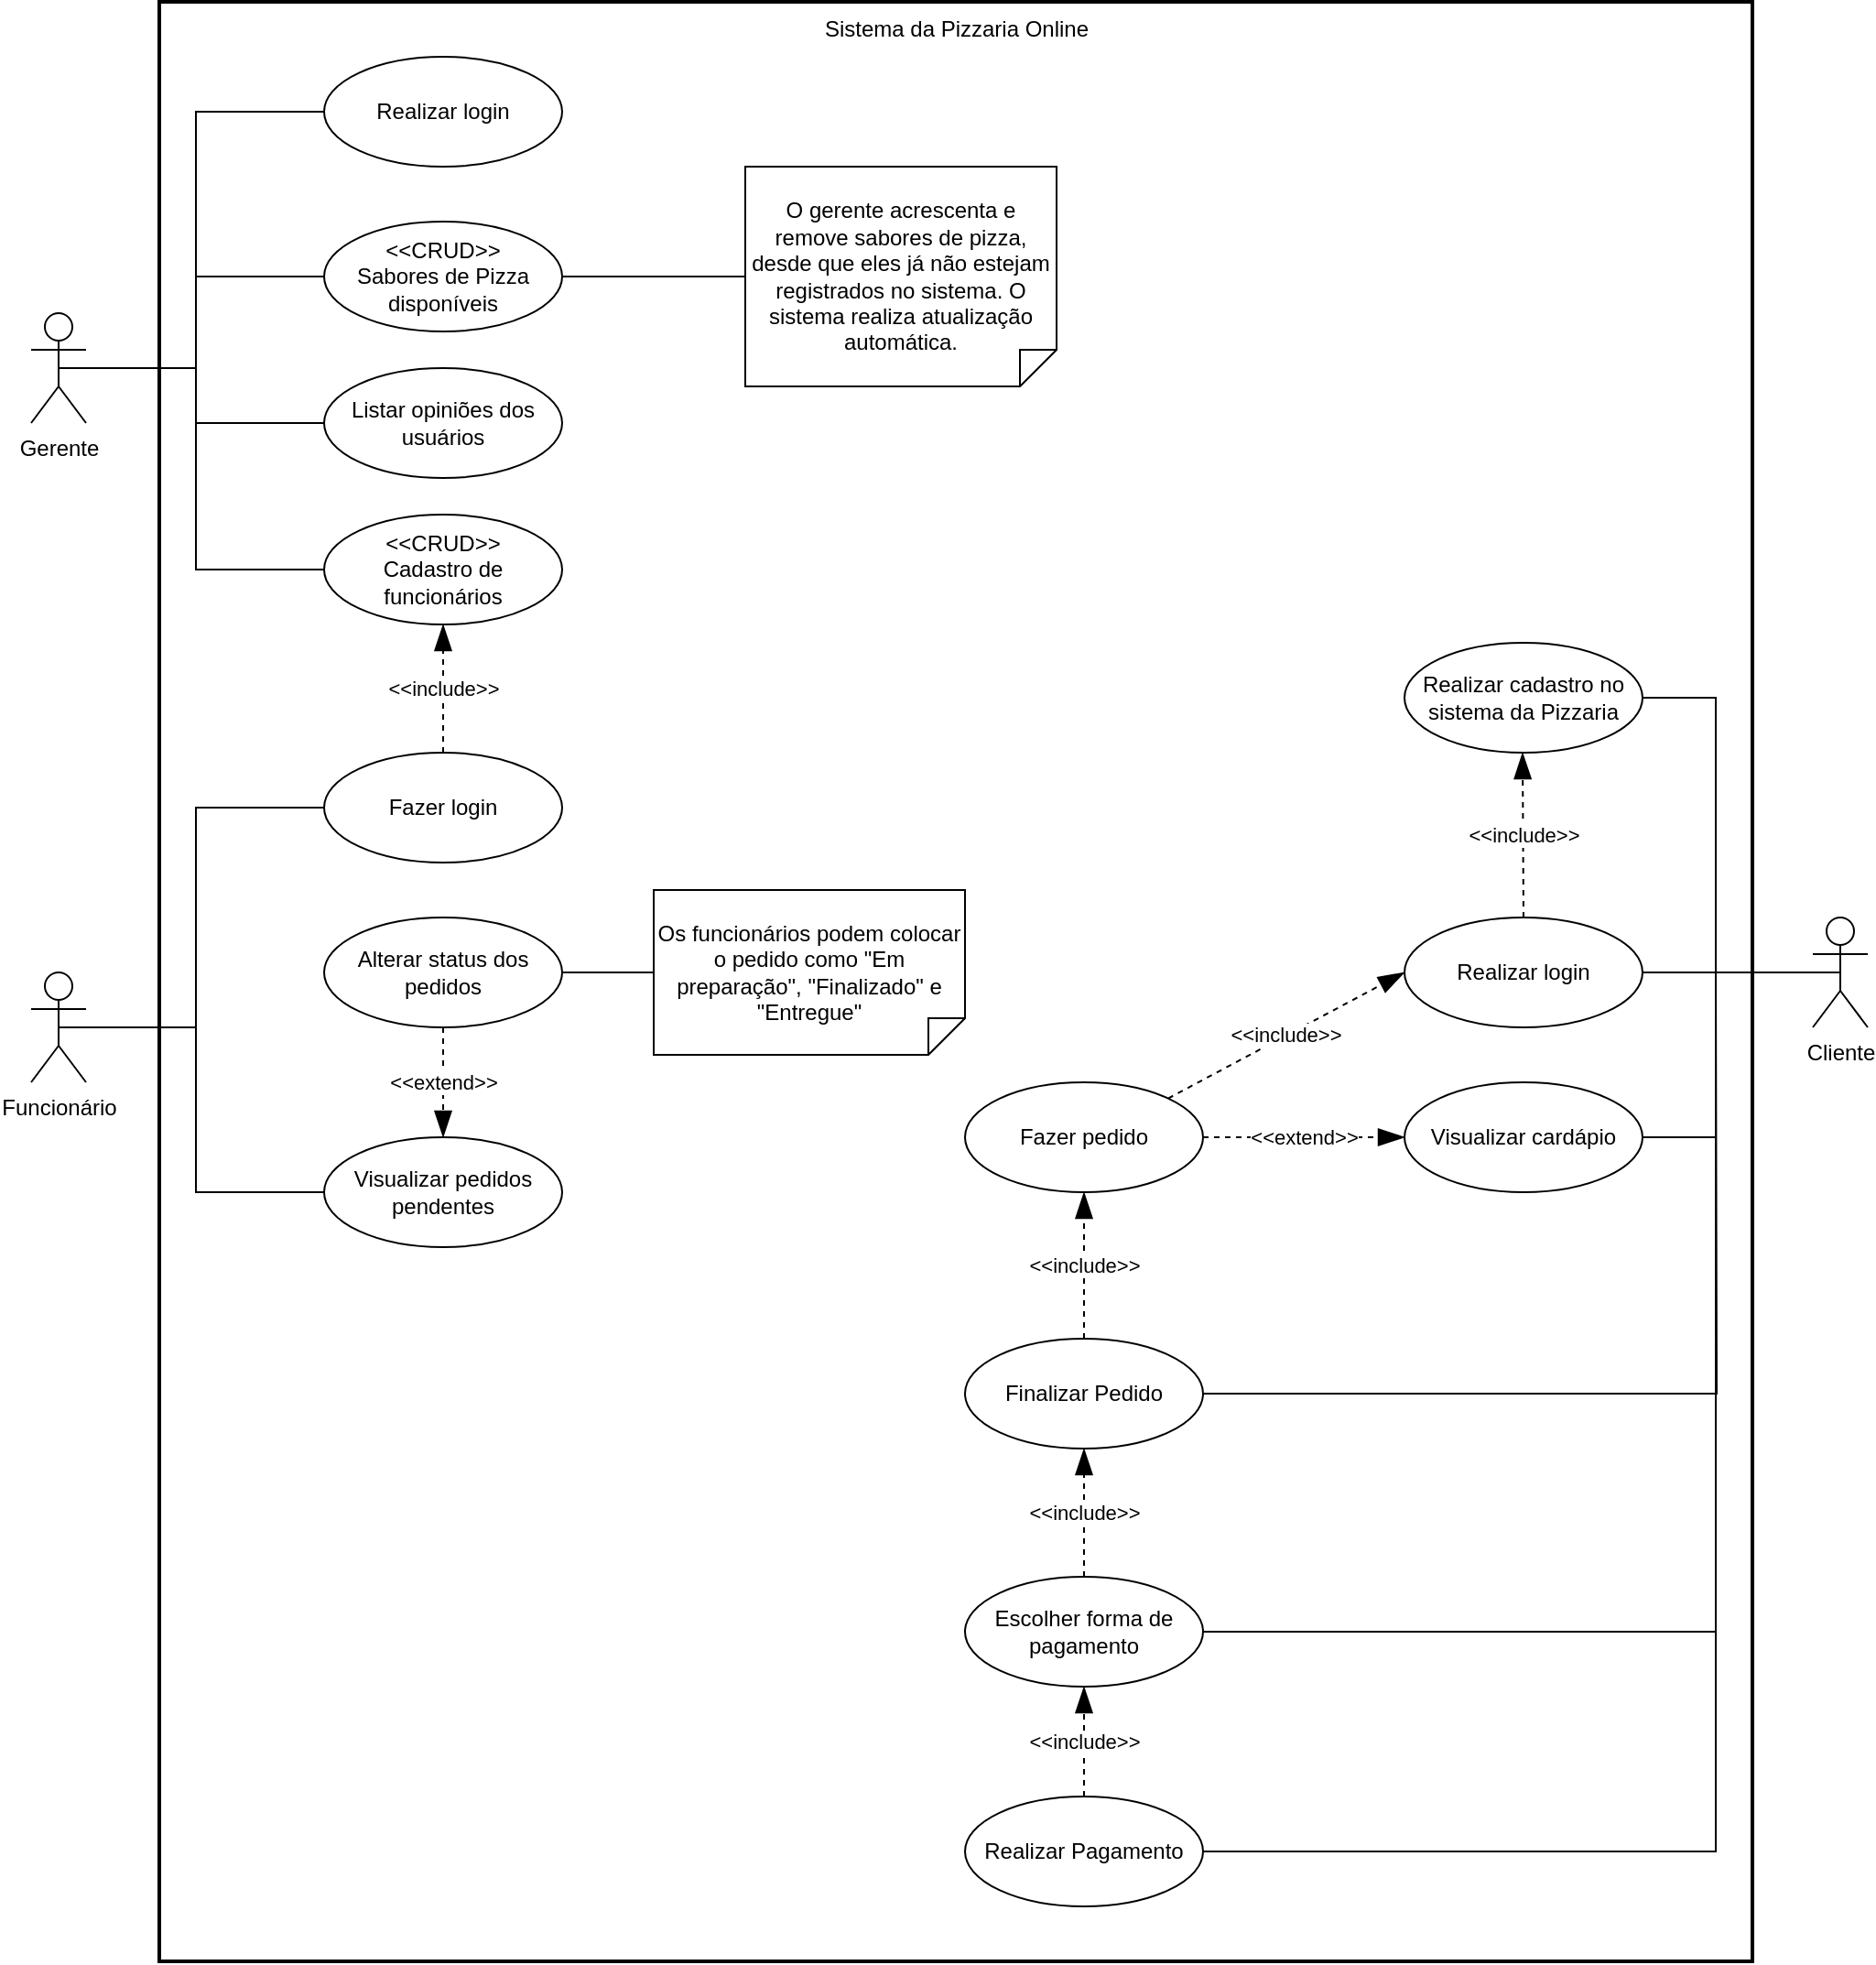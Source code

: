 <mxfile version="22.1.4" type="github">
  <diagram name="Página-1" id="Q4VcCFqa_5ZPT_2NC297">
    <mxGraphModel dx="1181" dy="1850" grid="1" gridSize="10" guides="1" tooltips="1" connect="1" arrows="1" fold="1" page="1" pageScale="1" pageWidth="827" pageHeight="1169" math="0" shadow="0">
      <root>
        <mxCell id="0" />
        <mxCell id="1" parent="0" />
        <mxCell id="3Gos6kqD1v6AwGEqO2Vg-1" value="" style="whiteSpace=wrap;html=1;fillColor=none;strokeWidth=2;imageAspect=0;" parent="1" vertex="1">
          <mxGeometry x="130" y="-80" width="870" height="1070" as="geometry" />
        </mxCell>
        <mxCell id="oRPDukKgAU3kfEnSLaR5-5" style="edgeStyle=orthogonalEdgeStyle;rounded=0;orthogonalLoop=1;jettySize=auto;html=1;exitX=0.5;exitY=0.5;exitDx=0;exitDy=0;exitPerimeter=0;endArrow=none;endFill=0;" parent="1" source="oRPDukKgAU3kfEnSLaR5-2" target="oRPDukKgAU3kfEnSLaR5-4" edge="1">
          <mxGeometry relative="1" as="geometry">
            <Array as="points">
              <mxPoint x="150" y="120" />
              <mxPoint x="150" y="70" />
            </Array>
          </mxGeometry>
        </mxCell>
        <mxCell id="oRPDukKgAU3kfEnSLaR5-9" style="edgeStyle=orthogonalEdgeStyle;rounded=0;orthogonalLoop=1;jettySize=auto;html=1;exitX=0.5;exitY=0.5;exitDx=0;exitDy=0;exitPerimeter=0;entryX=0;entryY=0.5;entryDx=0;entryDy=0;endArrow=none;endFill=0;" parent="1" source="oRPDukKgAU3kfEnSLaR5-2" target="oRPDukKgAU3kfEnSLaR5-8" edge="1">
          <mxGeometry relative="1" as="geometry">
            <Array as="points">
              <mxPoint x="150" y="120" />
              <mxPoint x="150" y="230" />
            </Array>
          </mxGeometry>
        </mxCell>
        <mxCell id="oRPDukKgAU3kfEnSLaR5-11" style="edgeStyle=orthogonalEdgeStyle;rounded=0;orthogonalLoop=1;jettySize=auto;html=1;exitX=0.5;exitY=0.5;exitDx=0;exitDy=0;exitPerimeter=0;entryX=0;entryY=0.5;entryDx=0;entryDy=0;endArrow=none;endFill=0;" parent="1" source="oRPDukKgAU3kfEnSLaR5-2" target="oRPDukKgAU3kfEnSLaR5-10" edge="1">
          <mxGeometry relative="1" as="geometry">
            <Array as="points">
              <mxPoint x="150" y="120" />
              <mxPoint x="150" y="150" />
            </Array>
          </mxGeometry>
        </mxCell>
        <mxCell id="oRPDukKgAU3kfEnSLaR5-2" value="Gerente" style="shape=umlActor;verticalLabelPosition=bottom;verticalAlign=top;html=1;outlineConnect=0;" parent="1" vertex="1">
          <mxGeometry x="60" y="90" width="30" height="60" as="geometry" />
        </mxCell>
        <mxCell id="oRPDukKgAU3kfEnSLaR5-36" style="edgeStyle=orthogonalEdgeStyle;rounded=0;orthogonalLoop=1;jettySize=auto;html=1;exitX=0.5;exitY=0.5;exitDx=0;exitDy=0;exitPerimeter=0;endArrow=none;endFill=0;" parent="1" source="oRPDukKgAU3kfEnSLaR5-3" target="oRPDukKgAU3kfEnSLaR5-19" edge="1">
          <mxGeometry relative="1" as="geometry">
            <Array as="points">
              <mxPoint x="150" y="480" />
              <mxPoint x="150" y="570" />
            </Array>
          </mxGeometry>
        </mxCell>
        <mxCell id="oRPDukKgAU3kfEnSLaR5-3" value="Funcionário" style="shape=umlActor;verticalLabelPosition=bottom;verticalAlign=top;html=1;outlineConnect=0;" parent="1" vertex="1">
          <mxGeometry x="60" y="450" width="30" height="60" as="geometry" />
        </mxCell>
        <mxCell id="oRPDukKgAU3kfEnSLaR5-4" value="&amp;lt;&amp;lt;CRUD&amp;gt;&amp;gt;&lt;br&gt;Sabores de Pizza disponíveis" style="ellipse;whiteSpace=wrap;html=1;align=center;" parent="1" vertex="1">
          <mxGeometry x="220" y="40" width="130" height="60" as="geometry" />
        </mxCell>
        <mxCell id="oRPDukKgAU3kfEnSLaR5-6" value="O gerente acrescenta e remove sabores de pizza, desde que eles já não estejam registrados no sistema. O sistema realiza atualização automática." style="shape=note;size=20;whiteSpace=wrap;html=1;direction=south;" parent="1" vertex="1">
          <mxGeometry x="450" y="10" width="170" height="120" as="geometry" />
        </mxCell>
        <mxCell id="oRPDukKgAU3kfEnSLaR5-7" style="edgeStyle=orthogonalEdgeStyle;rounded=0;orthogonalLoop=1;jettySize=auto;html=1;exitX=1;exitY=0.5;exitDx=0;exitDy=0;entryX=0.5;entryY=1;entryDx=0;entryDy=0;entryPerimeter=0;endArrow=none;endFill=0;" parent="1" source="oRPDukKgAU3kfEnSLaR5-4" target="oRPDukKgAU3kfEnSLaR5-6" edge="1">
          <mxGeometry relative="1" as="geometry" />
        </mxCell>
        <mxCell id="oRPDukKgAU3kfEnSLaR5-8" value="&amp;lt;&amp;lt;CRUD&amp;gt;&amp;gt;&lt;br&gt;Cadastro de funcionários" style="ellipse;whiteSpace=wrap;html=1;align=center;" parent="1" vertex="1">
          <mxGeometry x="220" y="200" width="130" height="60" as="geometry" />
        </mxCell>
        <mxCell id="oRPDukKgAU3kfEnSLaR5-10" value="Listar opiniões dos usuários" style="ellipse;whiteSpace=wrap;html=1;align=center;" parent="1" vertex="1">
          <mxGeometry x="220" y="120" width="130" height="60" as="geometry" />
        </mxCell>
        <mxCell id="oRPDukKgAU3kfEnSLaR5-16" value="Realizar login" style="ellipse;whiteSpace=wrap;html=1;align=center;" parent="1" vertex="1">
          <mxGeometry x="220" y="-50" width="130" height="60" as="geometry" />
        </mxCell>
        <mxCell id="oRPDukKgAU3kfEnSLaR5-19" value="Visualizar pedidos pendentes" style="ellipse;whiteSpace=wrap;html=1;align=center;" parent="1" vertex="1">
          <mxGeometry x="220" y="540" width="130" height="60" as="geometry" />
        </mxCell>
        <mxCell id="oRPDukKgAU3kfEnSLaR5-50" style="edgeStyle=orthogonalEdgeStyle;rounded=0;orthogonalLoop=1;jettySize=auto;html=1;exitX=0.5;exitY=0.5;exitDx=0;exitDy=0;exitPerimeter=0;entryX=1;entryY=0.5;entryDx=0;entryDy=0;endArrow=none;endFill=0;" parent="1" source="oRPDukKgAU3kfEnSLaR5-26" target="oRPDukKgAU3kfEnSLaR5-49" edge="1">
          <mxGeometry relative="1" as="geometry">
            <Array as="points">
              <mxPoint x="980" y="450" />
              <mxPoint x="980" y="300" />
            </Array>
          </mxGeometry>
        </mxCell>
        <mxCell id="oRPDukKgAU3kfEnSLaR5-56" style="edgeStyle=orthogonalEdgeStyle;rounded=0;orthogonalLoop=1;jettySize=auto;html=1;exitX=0.5;exitY=0.5;exitDx=0;exitDy=0;exitPerimeter=0;entryX=1;entryY=0.5;entryDx=0;entryDy=0;endArrow=none;endFill=0;" parent="1" source="oRPDukKgAU3kfEnSLaR5-26" target="oRPDukKgAU3kfEnSLaR5-44" edge="1">
          <mxGeometry relative="1" as="geometry">
            <Array as="points">
              <mxPoint x="980" y="450" />
              <mxPoint x="980" y="540" />
            </Array>
          </mxGeometry>
        </mxCell>
        <mxCell id="oRPDukKgAU3kfEnSLaR5-67" style="edgeStyle=orthogonalEdgeStyle;rounded=0;orthogonalLoop=1;jettySize=auto;html=1;exitX=0.5;exitY=0.5;exitDx=0;exitDy=0;exitPerimeter=0;entryX=1;entryY=0.5;entryDx=0;entryDy=0;endArrow=none;endFill=0;" parent="1" source="oRPDukKgAU3kfEnSLaR5-26" target="oRPDukKgAU3kfEnSLaR5-64" edge="1">
          <mxGeometry relative="1" as="geometry">
            <Array as="points">
              <mxPoint x="980" y="450" />
              <mxPoint x="980" y="930" />
            </Array>
          </mxGeometry>
        </mxCell>
        <mxCell id="oRPDukKgAU3kfEnSLaR5-26" value="Cliente" style="shape=umlActor;verticalLabelPosition=bottom;verticalAlign=top;html=1;outlineConnect=0;" parent="1" vertex="1">
          <mxGeometry x="1033" y="420" width="30" height="60" as="geometry" />
        </mxCell>
        <mxCell id="oRPDukKgAU3kfEnSLaR5-37" value="Alterar status dos pedidos" style="ellipse;whiteSpace=wrap;html=1;align=center;" parent="1" vertex="1">
          <mxGeometry x="220" y="420" width="130" height="60" as="geometry" />
        </mxCell>
        <mxCell id="oRPDukKgAU3kfEnSLaR5-38" value="Fazer login" style="ellipse;whiteSpace=wrap;html=1;align=center;" parent="1" vertex="1">
          <mxGeometry x="220" y="330" width="130" height="60" as="geometry" />
        </mxCell>
        <mxCell id="oRPDukKgAU3kfEnSLaR5-39" style="edgeStyle=orthogonalEdgeStyle;rounded=0;orthogonalLoop=1;jettySize=auto;html=1;exitX=0;exitY=0.5;exitDx=0;exitDy=0;entryX=0.5;entryY=0.5;entryDx=0;entryDy=0;entryPerimeter=0;endArrow=none;endFill=0;" parent="1" source="oRPDukKgAU3kfEnSLaR5-16" target="oRPDukKgAU3kfEnSLaR5-2" edge="1">
          <mxGeometry relative="1" as="geometry">
            <Array as="points">
              <mxPoint x="150" y="-20" />
              <mxPoint x="150" y="120" />
            </Array>
          </mxGeometry>
        </mxCell>
        <mxCell id="oRPDukKgAU3kfEnSLaR5-41" style="edgeStyle=orthogonalEdgeStyle;rounded=0;orthogonalLoop=1;jettySize=auto;html=1;exitX=0;exitY=0.5;exitDx=0;exitDy=0;entryX=0.5;entryY=0.5;entryDx=0;entryDy=0;entryPerimeter=0;endArrow=none;endFill=0;" parent="1" source="oRPDukKgAU3kfEnSLaR5-38" target="oRPDukKgAU3kfEnSLaR5-3" edge="1">
          <mxGeometry relative="1" as="geometry">
            <Array as="points">
              <mxPoint x="150" y="360" />
              <mxPoint x="150" y="480" />
            </Array>
          </mxGeometry>
        </mxCell>
        <mxCell id="oRPDukKgAU3kfEnSLaR5-43" value="&amp;lt;&amp;lt;include&amp;gt;&amp;gt;" style="endArrow=blockThin;endSize=12;dashed=1;html=1;rounded=0;exitX=0.5;exitY=0;exitDx=0;exitDy=0;entryX=0.5;entryY=1;entryDx=0;entryDy=0;endFill=1;" parent="1" source="oRPDukKgAU3kfEnSLaR5-38" target="oRPDukKgAU3kfEnSLaR5-8" edge="1">
          <mxGeometry width="160" relative="1" as="geometry">
            <mxPoint x="30" y="220" as="sourcePoint" />
            <mxPoint x="190" y="220" as="targetPoint" />
          </mxGeometry>
        </mxCell>
        <mxCell id="oRPDukKgAU3kfEnSLaR5-44" value="Visualizar cardápio" style="ellipse;whiteSpace=wrap;html=1;align=center;" parent="1" vertex="1">
          <mxGeometry x="810" y="510" width="130" height="60" as="geometry" />
        </mxCell>
        <mxCell id="oRPDukKgAU3kfEnSLaR5-45" value="Fazer pedido" style="ellipse;whiteSpace=wrap;html=1;align=center;" parent="1" vertex="1">
          <mxGeometry x="570" y="510" width="130" height="60" as="geometry" />
        </mxCell>
        <mxCell id="oRPDukKgAU3kfEnSLaR5-47" value="&amp;lt;&amp;lt;extend&amp;gt;&amp;gt;" style="endArrow=blockThin;endSize=12;dashed=1;html=1;rounded=0;exitX=1;exitY=0.5;exitDx=0;exitDy=0;endFill=1;" parent="1" source="oRPDukKgAU3kfEnSLaR5-45" edge="1">
          <mxGeometry width="160" relative="1" as="geometry">
            <mxPoint x="388" y="590" as="sourcePoint" />
            <mxPoint x="810" y="540" as="targetPoint" />
          </mxGeometry>
        </mxCell>
        <mxCell id="oRPDukKgAU3kfEnSLaR5-49" value="Realizar cadastro no sistema da Pizzaria" style="ellipse;whiteSpace=wrap;html=1;align=center;" parent="1" vertex="1">
          <mxGeometry x="810" y="270" width="130" height="60" as="geometry" />
        </mxCell>
        <mxCell id="oRPDukKgAU3kfEnSLaR5-51" value="Realizar login" style="ellipse;whiteSpace=wrap;html=1;align=center;" parent="1" vertex="1">
          <mxGeometry x="810" y="420" width="130" height="60" as="geometry" />
        </mxCell>
        <mxCell id="oRPDukKgAU3kfEnSLaR5-52" style="edgeStyle=orthogonalEdgeStyle;rounded=0;orthogonalLoop=1;jettySize=auto;html=1;exitX=1;exitY=0.5;exitDx=0;exitDy=0;entryX=0.5;entryY=0.5;entryDx=0;entryDy=0;entryPerimeter=0;endArrow=none;endFill=0;" parent="1" source="oRPDukKgAU3kfEnSLaR5-51" target="oRPDukKgAU3kfEnSLaR5-26" edge="1">
          <mxGeometry relative="1" as="geometry">
            <Array as="points">
              <mxPoint x="940" y="450" />
            </Array>
          </mxGeometry>
        </mxCell>
        <mxCell id="oRPDukKgAU3kfEnSLaR5-55" value="&amp;lt;&amp;lt;include&amp;gt;&amp;gt;" style="endArrow=blockThin;endSize=12;dashed=1;html=1;rounded=0;exitX=0.5;exitY=0;exitDx=0;exitDy=0;entryX=0.5;entryY=1;entryDx=0;entryDy=0;endFill=1;" parent="1" source="oRPDukKgAU3kfEnSLaR5-51" edge="1">
          <mxGeometry width="160" relative="1" as="geometry">
            <mxPoint x="874.5" y="410" as="sourcePoint" />
            <mxPoint x="874.5" y="330" as="targetPoint" />
          </mxGeometry>
        </mxCell>
        <mxCell id="oRPDukKgAU3kfEnSLaR5-58" value="&amp;lt;&amp;lt;include&amp;gt;&amp;gt;" style="endArrow=blockThin;endSize=12;dashed=1;html=1;rounded=0;exitX=1;exitY=0;exitDx=0;exitDy=0;endFill=1;" parent="1" source="oRPDukKgAU3kfEnSLaR5-45" edge="1">
          <mxGeometry width="160" relative="1" as="geometry">
            <mxPoint x="730.5" y="495" as="sourcePoint" />
            <mxPoint x="810" y="450" as="targetPoint" />
          </mxGeometry>
        </mxCell>
        <mxCell id="uW9NiAeNeQI1gvQ_2EqJ-1" style="edgeStyle=orthogonalEdgeStyle;rounded=0;orthogonalLoop=1;jettySize=auto;html=1;exitX=1;exitY=0.5;exitDx=0;exitDy=0;endArrow=none;endFill=0;" edge="1" parent="1" source="oRPDukKgAU3kfEnSLaR5-59">
          <mxGeometry relative="1" as="geometry">
            <mxPoint x="980" y="450" as="targetPoint" />
          </mxGeometry>
        </mxCell>
        <mxCell id="oRPDukKgAU3kfEnSLaR5-59" value="Finalizar Pedido" style="ellipse;whiteSpace=wrap;html=1;align=center;" parent="1" vertex="1">
          <mxGeometry x="570" y="650" width="130" height="60" as="geometry" />
        </mxCell>
        <mxCell id="oRPDukKgAU3kfEnSLaR5-60" value="&amp;lt;&amp;lt;include&amp;gt;&amp;gt;" style="endArrow=blockThin;endSize=12;dashed=1;html=1;rounded=0;endFill=1;entryX=0.5;entryY=1;entryDx=0;entryDy=0;exitX=0.5;exitY=0;exitDx=0;exitDy=0;" parent="1" source="oRPDukKgAU3kfEnSLaR5-59" target="oRPDukKgAU3kfEnSLaR5-45" edge="1">
          <mxGeometry width="160" relative="1" as="geometry">
            <mxPoint x="760" y="640" as="sourcePoint" />
            <mxPoint x="645" y="650" as="targetPoint" />
          </mxGeometry>
        </mxCell>
        <mxCell id="oRPDukKgAU3kfEnSLaR5-61" value="Escolher forma de pagamento" style="ellipse;whiteSpace=wrap;html=1;align=center;" parent="1" vertex="1">
          <mxGeometry x="570" y="780" width="130" height="60" as="geometry" />
        </mxCell>
        <mxCell id="oRPDukKgAU3kfEnSLaR5-62" style="edgeStyle=orthogonalEdgeStyle;rounded=0;orthogonalLoop=1;jettySize=auto;html=1;endArrow=none;endFill=0;" parent="1" edge="1">
          <mxGeometry relative="1" as="geometry">
            <mxPoint x="700" y="810" as="sourcePoint" />
            <mxPoint x="1048" y="460" as="targetPoint" />
            <Array as="points">
              <mxPoint x="980" y="810" />
              <mxPoint x="980" y="450" />
              <mxPoint x="1048" y="450" />
            </Array>
          </mxGeometry>
        </mxCell>
        <mxCell id="oRPDukKgAU3kfEnSLaR5-63" value="&amp;lt;&amp;lt;include&amp;gt;&amp;gt;" style="endArrow=blockThin;endSize=12;dashed=1;html=1;rounded=0;endFill=1;entryX=0.5;entryY=1;entryDx=0;entryDy=0;exitX=0.5;exitY=0;exitDx=0;exitDy=0;" parent="1" source="oRPDukKgAU3kfEnSLaR5-61" target="oRPDukKgAU3kfEnSLaR5-59" edge="1">
          <mxGeometry width="160" relative="1" as="geometry">
            <mxPoint x="730" y="740" as="sourcePoint" />
            <mxPoint x="645" y="660" as="targetPoint" />
          </mxGeometry>
        </mxCell>
        <mxCell id="oRPDukKgAU3kfEnSLaR5-64" value="Realizar Pagamento" style="ellipse;whiteSpace=wrap;html=1;align=center;" parent="1" vertex="1">
          <mxGeometry x="570" y="900" width="130" height="60" as="geometry" />
        </mxCell>
        <mxCell id="oRPDukKgAU3kfEnSLaR5-65" value="&amp;lt;&amp;lt;include&amp;gt;&amp;gt;" style="endArrow=blockThin;endSize=12;dashed=1;html=1;rounded=0;exitX=0.5;exitY=0;exitDx=0;exitDy=0;endFill=1;entryX=0.5;entryY=1;entryDx=0;entryDy=0;" parent="1" source="oRPDukKgAU3kfEnSLaR5-64" target="oRPDukKgAU3kfEnSLaR5-61" edge="1">
          <mxGeometry width="160" relative="1" as="geometry">
            <mxPoint x="520" y="840" as="sourcePoint" />
            <mxPoint x="520" y="910" as="targetPoint" />
          </mxGeometry>
        </mxCell>
        <mxCell id="oRPDukKgAU3kfEnSLaR5-69" value="Os funcionários podem colocar o pedido como &quot;Em preparação&quot;, &quot;Finalizado&quot; e &quot;Entregue&quot;" style="shape=note;size=20;whiteSpace=wrap;html=1;direction=south;" parent="1" vertex="1">
          <mxGeometry x="400" y="405" width="170" height="90" as="geometry" />
        </mxCell>
        <mxCell id="oRPDukKgAU3kfEnSLaR5-70" style="edgeStyle=orthogonalEdgeStyle;rounded=0;orthogonalLoop=1;jettySize=auto;html=1;exitX=1;exitY=0.5;exitDx=0;exitDy=0;entryX=0.5;entryY=1;entryDx=0;entryDy=0;entryPerimeter=0;endArrow=none;endFill=0;" parent="1" source="oRPDukKgAU3kfEnSLaR5-37" target="oRPDukKgAU3kfEnSLaR5-69" edge="1">
          <mxGeometry relative="1" as="geometry" />
        </mxCell>
        <mxCell id="oRPDukKgAU3kfEnSLaR5-72" value="&amp;lt;&amp;lt;extend&amp;gt;&amp;gt;" style="endArrow=blockThin;endSize=12;dashed=1;html=1;rounded=0;endFill=1;entryX=0.5;entryY=0;entryDx=0;entryDy=0;exitX=0.5;exitY=1;exitDx=0;exitDy=0;" parent="1" source="oRPDukKgAU3kfEnSLaR5-37" target="oRPDukKgAU3kfEnSLaR5-19" edge="1">
          <mxGeometry width="160" relative="1" as="geometry">
            <mxPoint x="370" y="570" as="sourcePoint" />
            <mxPoint x="370" y="490" as="targetPoint" />
          </mxGeometry>
        </mxCell>
        <mxCell id="3Gos6kqD1v6AwGEqO2Vg-2" value="Sistema da Pizzaria Online" style="text;html=1;align=center;verticalAlign=middle;resizable=0;points=[];autosize=1;strokeColor=none;fillColor=none;" parent="1" vertex="1">
          <mxGeometry x="480" y="-80" width="170" height="30" as="geometry" />
        </mxCell>
      </root>
    </mxGraphModel>
  </diagram>
</mxfile>

